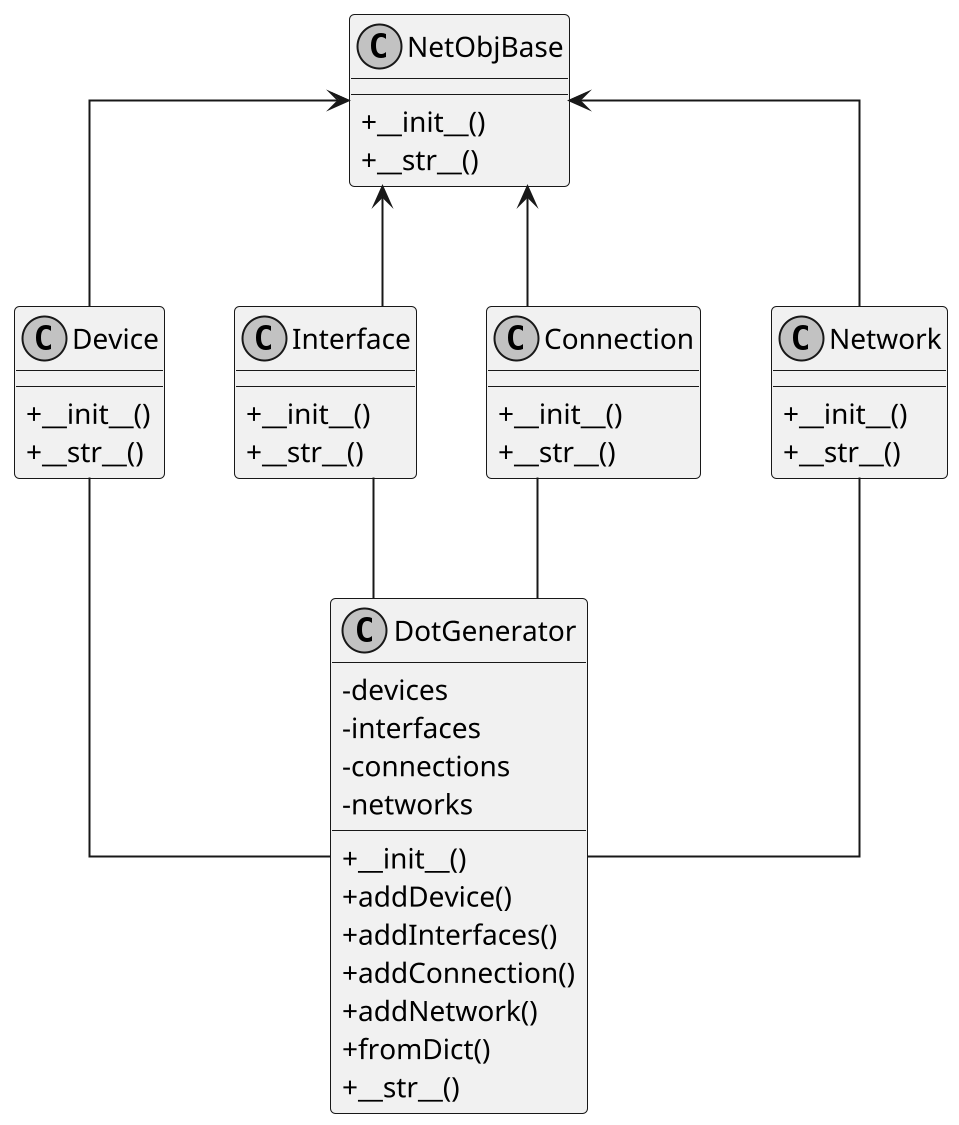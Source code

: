 @startuml

@startuml
skinparam monochrome true
skinparam classAttributeIconSize 0
skinparam linetype ortho
scale 2

class NetObjBase {
    +__init__()
    +__str__()
}

class Device {
    +__init__()
    +__str__()
}

class Interface {
    +__init__()
    +__str__()
}

class Connection {
    +__init__()
    +__str__()
}

class Network {
    +__init__()
    +__str__()
}

class DotGenerator {
    -devices
    -interfaces
    -connections
    -networks

    +__init__()
    +addDevice()
    +addInterfaces()
    +addConnection()
    +addNetwork()
    +fromDict()
    +__str__()
}

NetObjBase <-- Device
NetObjBase <-- Interface
NetObjBase <-- Connection
NetObjBase <-- Network

Device -- DotGenerator
Interface -- DotGenerator
Connection -- DotGenerator
Network -- DotGenerator

@enduml